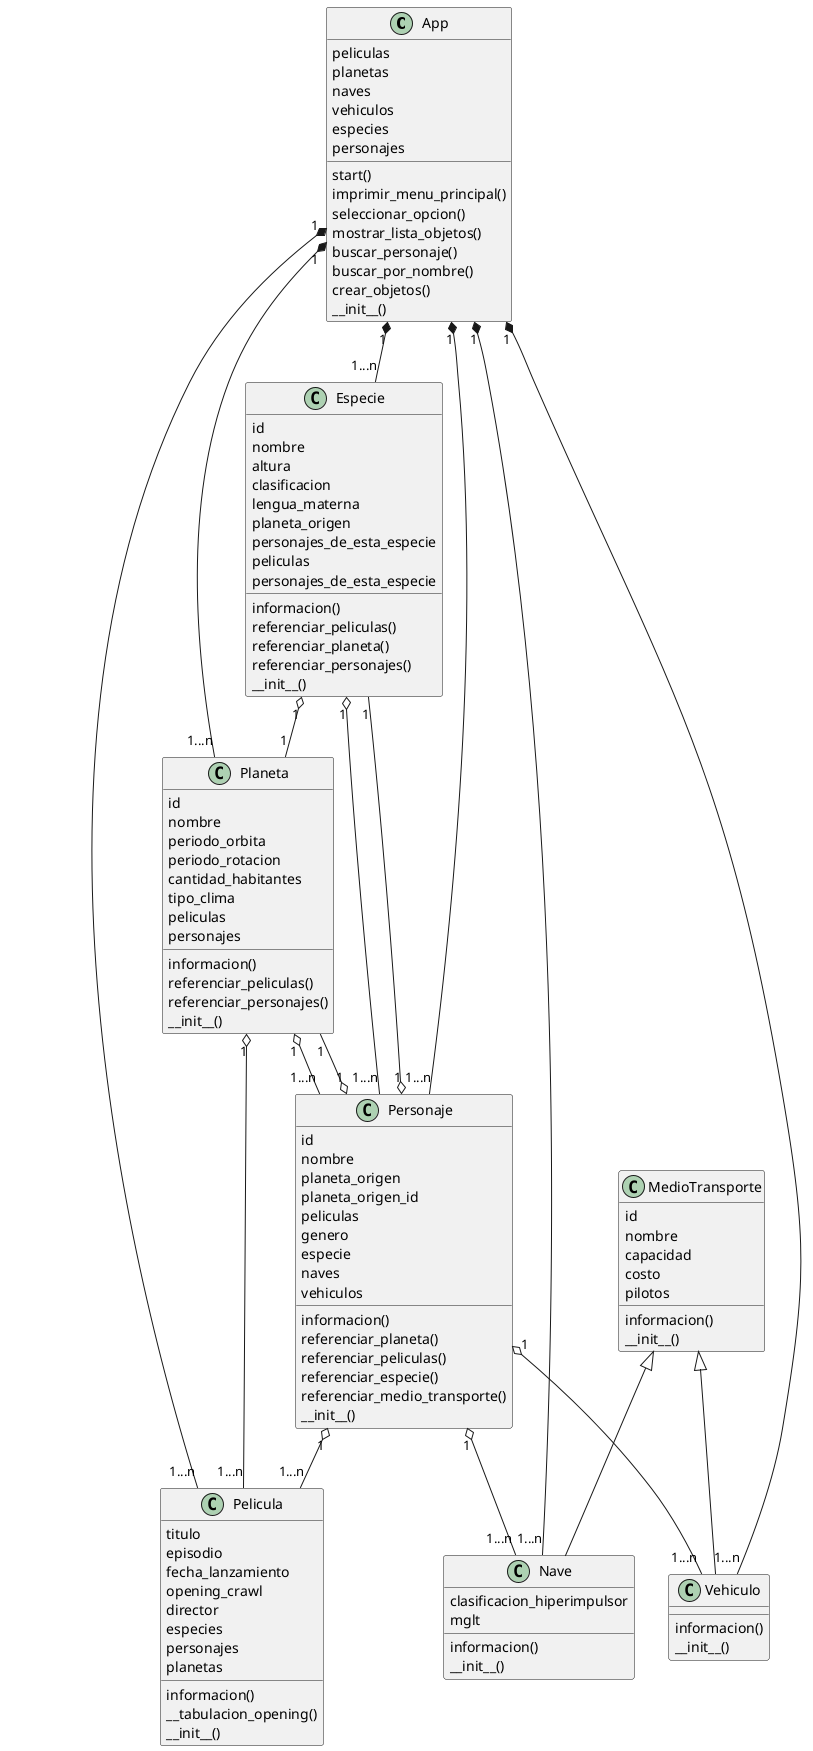 @startuml
class App {
    start()
    imprimir_menu_principal()
    seleccionar_opcion()
    mostrar_lista_objetos()
    buscar_personaje()
    buscar_por_nombre()
    crear_objetos()
        peliculas
    planetas
    naves
    vehiculos
    especies
    personajes
    __init__()
}

class Pelicula {
    informacion()
    __tabulacion_opening()
        titulo
    episodio
    fecha_lanzamiento
    opening_crawl
    director
    especies
    personajes
    planetas
    __init__()
}

class MedioTransporte {
    informacion()
        id
    nombre
    capacidad
    costo
    pilotos
    __init__()
}

class Nave {
    informacion()
        clasificacion_hiperimpulsor
    mglt
    __init__()
}

class Vehiculo {
    informacion()
        __init__()
}

class Especie {
    informacion()
    referenciar_peliculas()
    referenciar_planeta()
    referenciar_personajes()
        id
    nombre
    altura
    clasificacion
    lengua_materna
    planeta_origen
    personajes_de_esta_especie
    peliculas
    personajes_de_esta_especie
    __init__()
}

class Planeta {
    informacion()
    referenciar_peliculas()
    referenciar_personajes()
        id
    nombre
    periodo_orbita
    periodo_rotacion
    cantidad_habitantes
    tipo_clima
    peliculas
    personajes
    __init__()
}

class Personaje {
    informacion()
    referenciar_planeta()
    referenciar_peliculas()
    referenciar_especie()
    referenciar_medio_transporte()
        id
    nombre
    planeta_origen
    planeta_origen_id
    peliculas
    genero
    especie
    naves
    vehiculos
    __init__()
}

MedioTransporte <|-- Nave
MedioTransporte <|-- Vehiculo

App "1" *-- "1...n" Pelicula
App "1" *-- "1...n" Planeta
App "1" *-- "1...n" Nave
App "1" *-- "1...n" Vehiculo
App "1" *-- "1...n" Especie
App "1" *-- "1...n" Personaje

Planeta "1" o-- "1...n" Personaje
Planeta "1" o-- "1...n" Pelicula

Personaje "1" o-- "1" Especie
Personaje "1" o-- "1" Planeta
Personaje "1" o-- "1...n" Pelicula
Personaje "1" o-- "1...n" Nave
Personaje "1" o-- "1...n" Vehiculo

Especie "1" o-- "1...n" Personaje
Especie "1" o-- "1" Planeta



@enduml